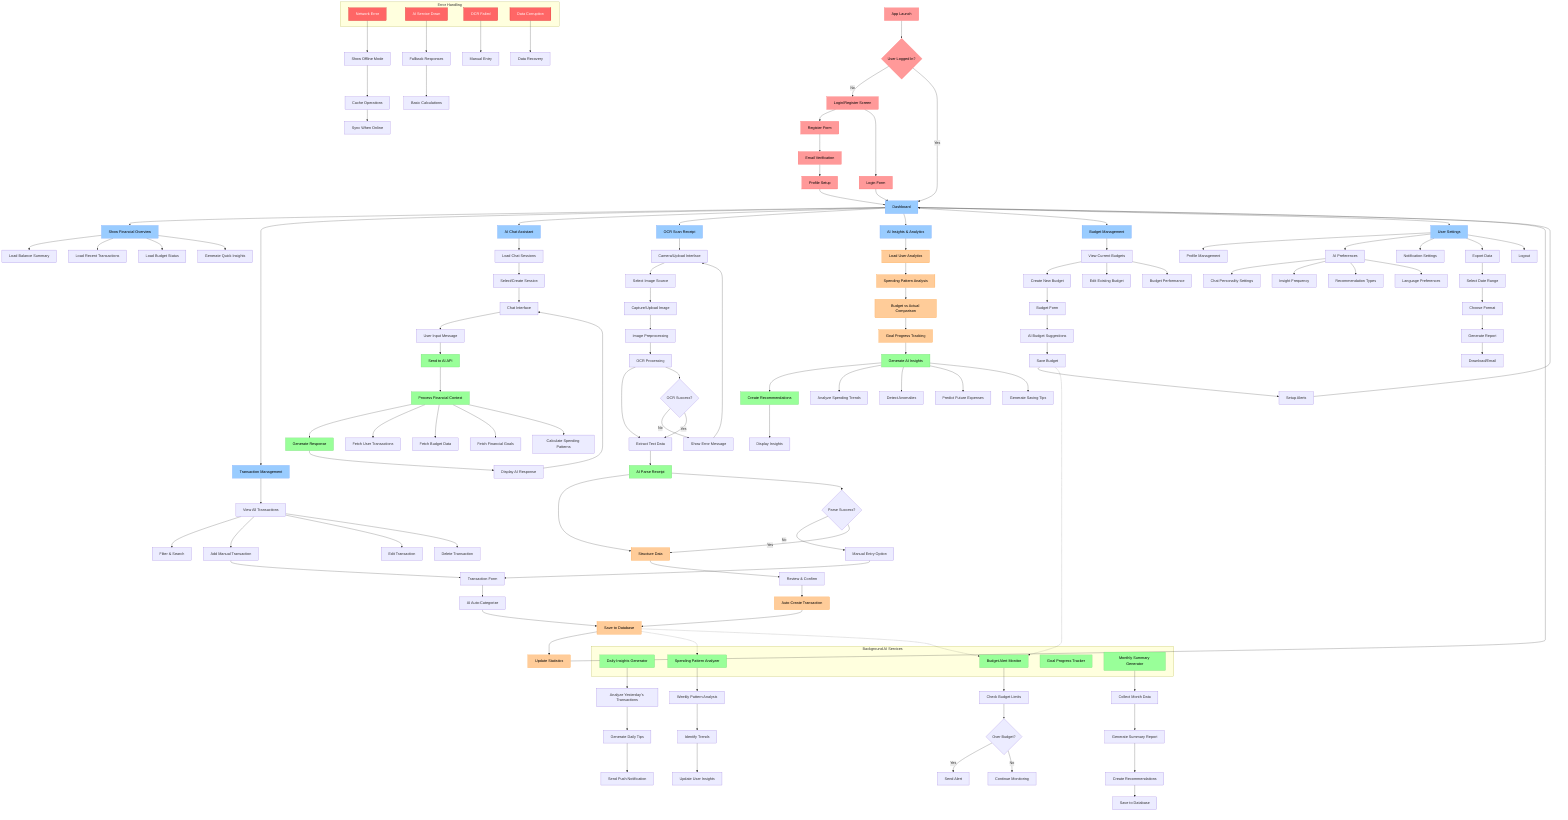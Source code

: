 graph TD
    %% Authentication Flow
    A[App Launch] --> B{User Logged In?}
    B -->|No| C[Login/Register Screen]
    B -->|Yes| D[Dashboard]
    
    C --> C1[Register Form]
    C --> C2[Login Form]
    C1 --> C3[Email Verification]
    C3 --> C4[Profile Setup]
    C4 --> D
    C2 --> D
    
    %% Main Dashboard
    D --> E[Show Financial Overview]
    E --> E1[Load Balance Summary]
    E --> E2[Load Recent Transactions]
    E --> E3[Load Budget Status]
    E --> E4[Generate Quick Insights]
    
    %% Navigation Options
    D --> F[Transaction Management]
    D --> G[AI Chat Assistant]
    D --> H[OCR Scan Receipt]
    D --> I[AI Insights & Analytics]
    D --> J[Budget Management]
    
    %% Transaction Flow
    F --> F1[View All Transactions]
    F1 --> F2[Filter & Search]
    F1 --> F3[Add Manual Transaction]
    F1 --> F4[Edit Transaction]
    F1 --> F5[Delete Transaction]
    
    F3 --> F6[Transaction Form]
    F6 --> F7[AI Auto-Categorize]
    F7 --> F8[Save to Database]
    F8 --> F9[Update Statistics]
    F9 --> D
    
    %% AI Chat Flow
    G --> G1[Load Chat Sessions]
    G1 --> G2[Select/Create Session]
    G2 --> G3[Chat Interface]
    G3 --> G4[User Input Message]
    G4 --> G5[Send to AI API]
    G5 --> G6[Process Financial Context]
    G6 --> G7[Generate Response]
    G7 --> G8[Display AI Response]
    G8 --> G3
    
    %% Context Building for AI
    G6 --> G6A[Fetch User Transactions]
    G6 --> G6B[Fetch Budget Data]
    G6 --> G6C[Fetch Financial Goals]
    G6 --> G6D[Calculate Spending Patterns]
    
    %% OCR Flow
    H --> H1[Camera/Upload Interface]
    H1 --> H2[Select Image Source]
    H2 --> H3[Capture/Upload Image]
    H3 --> H4[Image Preprocessing]
    H4 --> H5[OCR Processing]
    H5 --> H6[Extract Text Data]
    H6 --> H7[AI Parse Receipt]
    H7 --> H8[Structure Data]
    H8 --> H9[Review & Confirm]
    H9 --> H10[Auto-Create Transaction]
    H10 --> F8
    
    %% Error Handling for OCR
    H5 --> H5A{OCR Success?}
    H5A -->|No| H5B[Show Error Message]
    H5B --> H1
    H5A -->|Yes| H6
    
    H7 --> H7A{Parse Success?}
    H7A -->|No| H7B[Manual Entry Option]
    H7B --> F6
    H7A -->|Yes| H8
    
    %% AI Insights Flow
    I --> I1[Load User Analytics]
    I1 --> I2[Spending Pattern Analysis]
    I2 --> I3[Budget vs Actual Comparison]
    I3 --> I4[Goal Progress Tracking]
    I4 --> I5[Generate AI Insights]
    I5 --> I6[Create Recommendations]
    I6 --> I7[Display Insights]
    
    %% Background AI Processing
    I5 --> I5A[Analyze Spending Trends]
    I5 --> I5B[Detect Anomalies]
    I5 --> I5C[Predict Future Expenses]
    I5 --> I5D[Generate Saving Tips]
    
    %% Budget Management
    J --> J1[View Current Budgets]
    J1 --> J2[Create New Budget]
    J1 --> J3[Edit Existing Budget]
    J1 --> J4[Budget Performance]
    
    J2 --> J5[Budget Form]
    J5 --> J6[AI Budget Suggestions]
    J6 --> J7[Save Budget]
    J7 --> J8[Setup Alerts]
    J8 --> D
    
    %% Background Processes
    subgraph "Background AI Services"
        BG1[Daily Insights Generator]
        BG2[Budget Alert Monitor]
        BG3[Spending Pattern Analyzer]
        BG4[Goal Progress Tracker]
        BG5[Monthly Summary Generator]
    end
    
    BG1 --> BG1A[Analyze Yesterday's Transactions]
    BG1A --> BG1B[Generate Daily Tips]
    BG1B --> BG1C[Send Push Notification]
    
    BG2 --> BG2A[Check Budget Limits]
    BG2A --> BG2B{Over Budget?}
    BG2B -->|Yes| BG2C[Send Alert]
    BG2B -->|No| BG2D[Continue Monitoring]
    
    BG3 --> BG3A[Weekly Pattern Analysis]
    BG3A --> BG3B[Identify Trends]
    BG3B --> BG3C[Update User Insights]
    
    BG5 --> BG5A[Collect Month Data]
    BG5A --> BG5B[Generate Summary Report]
    BG5B --> BG5C[Create Recommendations]
    BG5C --> BG5D[Save to Database]
    
    %% Data Flow Connections
    F8 -.-> BG3
    F8 -.-> BG2
    J7 -.-> BG2
    
    %% User Settings & Profile
    D --> K[User Settings]
    K --> K1[Profile Management]
    K --> K2[AI Preferences]
    K --> K3[Notification Settings]
    K --> K4[Export Data]
    K --> K5[Logout]
    
    %% AI Preferences Flow
    K2 --> K2A[Chat Personality Settings]
    K2 --> K2B[Insight Frequency]
    K2 --> K2C[Recommendation Types]
    K2 --> K2D[Language Preferences]
    
    %% Export Flow
    K4 --> K4A[Select Date Range]
    K4A --> K4B[Choose Format]
    K4B --> K4C[Generate Report]
    K4C --> K4D[Download/Email]
    
    %% Error States
    subgraph "Error Handling"
        ERR1[Network Error]
        ERR2[AI Service Down]
        ERR3[OCR Failed]
        ERR4[Data Corruption]
    end
    
    ERR1 --> ERR1A[Show Offline Mode]
    ERR1A --> ERR1B[Cache Operations]
    ERR1B --> ERR1C[Sync When Online]
    
    ERR2 --> ERR2A[Fallback Responses]
    ERR2A --> ERR2B[Basic Calculations]
    
    ERR3 --> ERR3A[Manual Entry]
    ERR4 --> ERR4A[Data Recovery]
    
    %% Styling
    classDef authStyle fill:#ff9999,stroke:#ff6666,color:#000
    classDef mainStyle fill:#99ccff,stroke:#6699ff,color:#000
    classDef aiStyle fill:#99ff99,stroke:#66cc66,color:#000
    classDef dataStyle fill:#ffcc99,stroke:#ff9933,color:#000
    classDef errorStyle fill:#ff6666,stroke:#cc0000,color:#fff
    
    class A,B,C,C1,C2,C3,C4 authStyle
    class D,E,F,G,H,I,J,K mainStyle
    class G5,G6,G7,H7,I5,I6,BG1,BG2,BG3,BG4,BG5 aiStyle
    class F8,F9,H8,H10,I1,I2,I3,I4 dataStyle
    class ERR1,ERR2,ERR3,ERR4 errorStyle